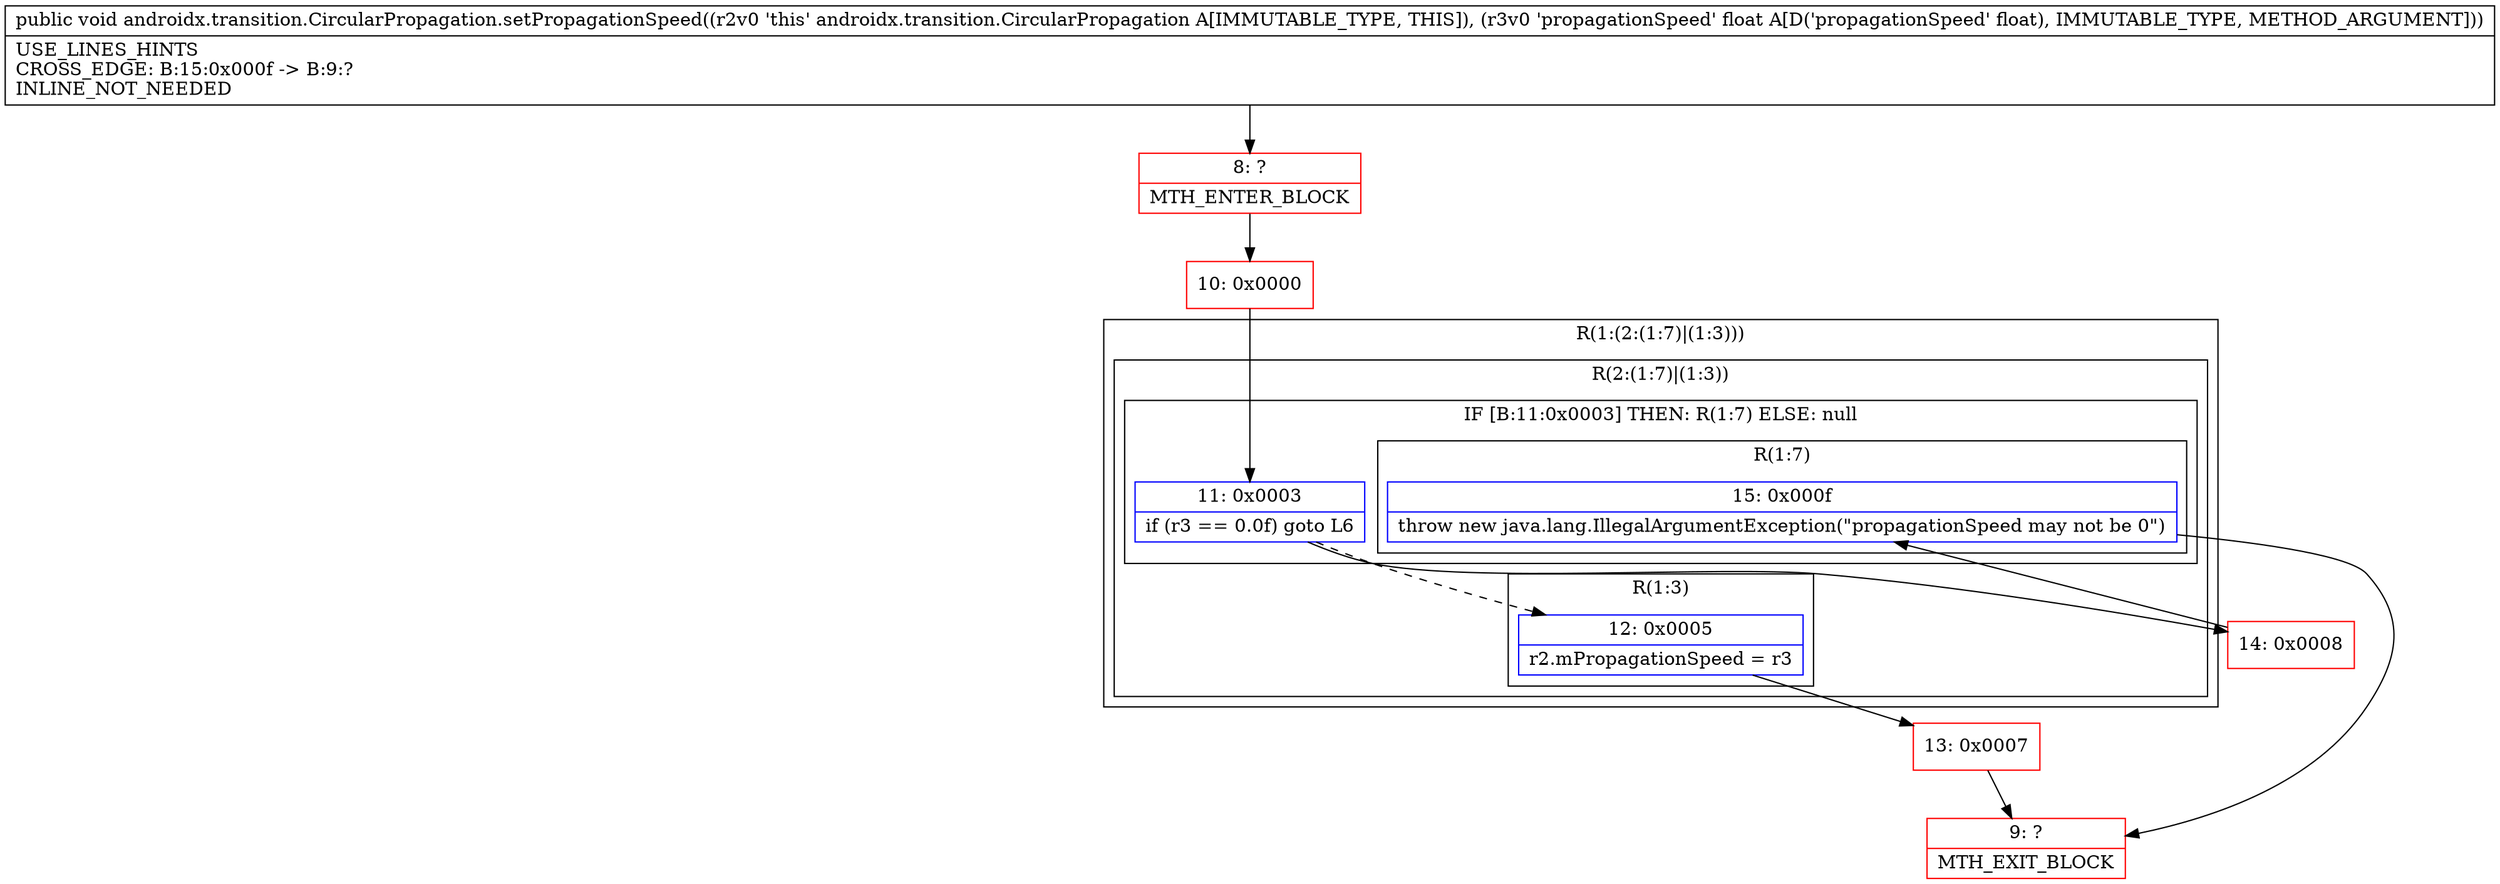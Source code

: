 digraph "CFG forandroidx.transition.CircularPropagation.setPropagationSpeed(F)V" {
subgraph cluster_Region_1891331731 {
label = "R(1:(2:(1:7)|(1:3)))";
node [shape=record,color=blue];
subgraph cluster_Region_466879943 {
label = "R(2:(1:7)|(1:3))";
node [shape=record,color=blue];
subgraph cluster_IfRegion_2110354110 {
label = "IF [B:11:0x0003] THEN: R(1:7) ELSE: null";
node [shape=record,color=blue];
Node_11 [shape=record,label="{11\:\ 0x0003|if (r3 == 0.0f) goto L6\l}"];
subgraph cluster_Region_1291786538 {
label = "R(1:7)";
node [shape=record,color=blue];
Node_15 [shape=record,label="{15\:\ 0x000f|throw new java.lang.IllegalArgumentException(\"propagationSpeed may not be 0\")\l}"];
}
}
subgraph cluster_Region_1738222032 {
label = "R(1:3)";
node [shape=record,color=blue];
Node_12 [shape=record,label="{12\:\ 0x0005|r2.mPropagationSpeed = r3\l}"];
}
}
}
Node_8 [shape=record,color=red,label="{8\:\ ?|MTH_ENTER_BLOCK\l}"];
Node_10 [shape=record,color=red,label="{10\:\ 0x0000}"];
Node_13 [shape=record,color=red,label="{13\:\ 0x0007}"];
Node_9 [shape=record,color=red,label="{9\:\ ?|MTH_EXIT_BLOCK\l}"];
Node_14 [shape=record,color=red,label="{14\:\ 0x0008}"];
MethodNode[shape=record,label="{public void androidx.transition.CircularPropagation.setPropagationSpeed((r2v0 'this' androidx.transition.CircularPropagation A[IMMUTABLE_TYPE, THIS]), (r3v0 'propagationSpeed' float A[D('propagationSpeed' float), IMMUTABLE_TYPE, METHOD_ARGUMENT]))  | USE_LINES_HINTS\lCROSS_EDGE: B:15:0x000f \-\> B:9:?\lINLINE_NOT_NEEDED\l}"];
MethodNode -> Node_8;Node_11 -> Node_12[style=dashed];
Node_11 -> Node_14;
Node_15 -> Node_9;
Node_12 -> Node_13;
Node_8 -> Node_10;
Node_10 -> Node_11;
Node_13 -> Node_9;
Node_14 -> Node_15;
}

